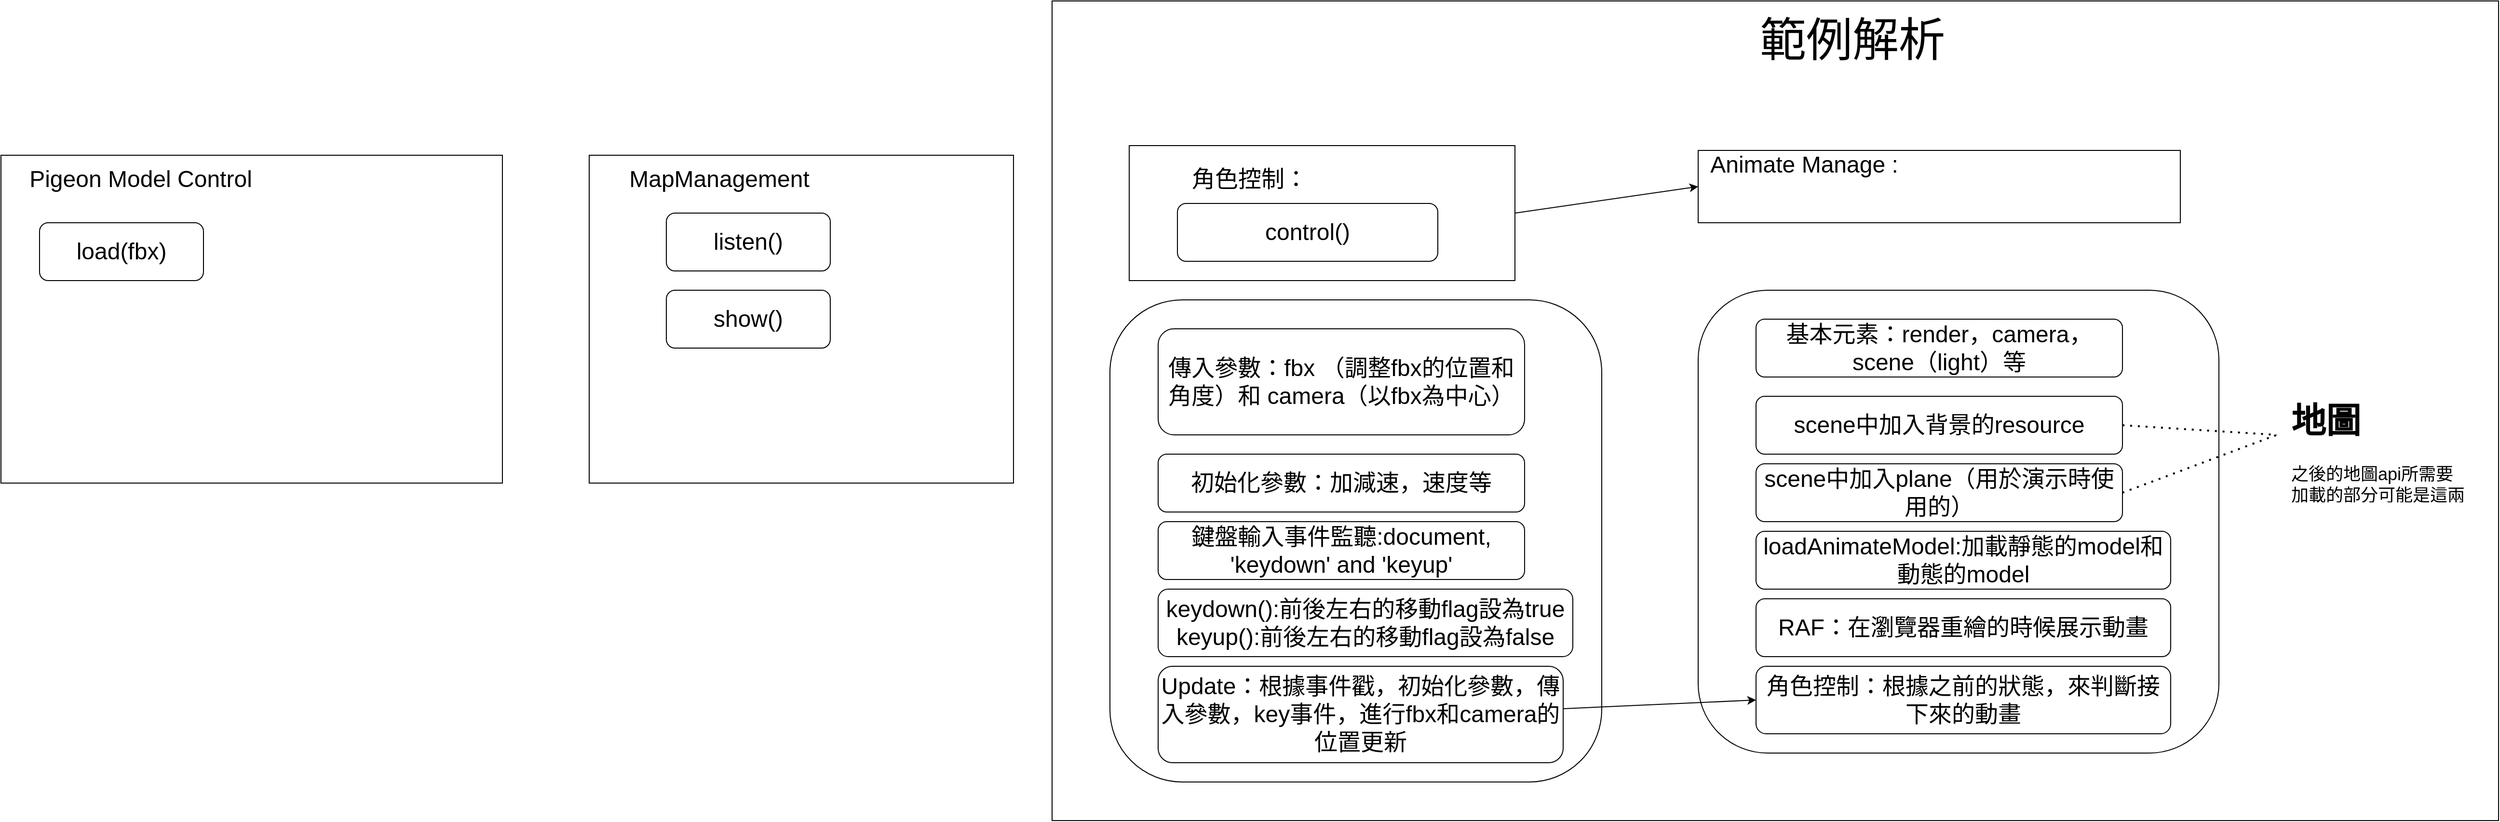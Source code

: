 <mxfile version="16.2.4" type="github">
  <diagram id="fyQrKz5auvrFIGhkpI8U" name="Page-1">
    <mxGraphModel dx="2033" dy="1726" grid="1" gridSize="10" guides="1" tooltips="1" connect="1" arrows="1" fold="1" page="1" pageScale="1" pageWidth="827" pageHeight="1169" math="0" shadow="0">
      <root>
        <mxCell id="0" />
        <mxCell id="1" parent="0" />
        <mxCell id="2-K_Tw0PUWUezouPCphK-6" value="" style="rounded=0;whiteSpace=wrap;html=1;fontSize=24;" vertex="1" parent="1">
          <mxGeometry x="950" y="-120" width="1500" height="850" as="geometry" />
        </mxCell>
        <mxCell id="6mqD8wPEJrqNIR5_obbD-1" value="" style="rounded=0;whiteSpace=wrap;html=1;" parent="1" vertex="1">
          <mxGeometry x="-140" y="40" width="520" height="340" as="geometry" />
        </mxCell>
        <mxCell id="6mqD8wPEJrqNIR5_obbD-2" value="&lt;span style=&quot;font-size: 24px&quot;&gt;Pigeon Model Control&lt;/span&gt;" style="text;html=1;strokeColor=none;fillColor=none;align=center;verticalAlign=middle;whiteSpace=wrap;rounded=0;" parent="1" vertex="1">
          <mxGeometry x="-130" y="40" width="270" height="50" as="geometry" />
        </mxCell>
        <mxCell id="6mqD8wPEJrqNIR5_obbD-3" value="" style="rounded=0;whiteSpace=wrap;html=1;fontSize=24;" parent="1" vertex="1">
          <mxGeometry x="470" y="40" width="440" height="340" as="geometry" />
        </mxCell>
        <mxCell id="6mqD8wPEJrqNIR5_obbD-4" value="&lt;font style=&quot;font-size: 24px&quot;&gt;MapManagement&lt;/font&gt;" style="text;html=1;strokeColor=none;fillColor=none;align=center;verticalAlign=middle;whiteSpace=wrap;rounded=0;" parent="1" vertex="1">
          <mxGeometry x="470" y="40" width="270" height="50" as="geometry" />
        </mxCell>
        <mxCell id="6mqD8wPEJrqNIR5_obbD-6" value="load(fbx)" style="rounded=1;whiteSpace=wrap;html=1;fontSize=24;" parent="1" vertex="1">
          <mxGeometry x="-100" y="110" width="170" height="60" as="geometry" />
        </mxCell>
        <mxCell id="6mqD8wPEJrqNIR5_obbD-7" value="listen()" style="rounded=1;whiteSpace=wrap;html=1;fontSize=24;" parent="1" vertex="1">
          <mxGeometry x="550" y="100" width="170" height="60" as="geometry" />
        </mxCell>
        <mxCell id="6mqD8wPEJrqNIR5_obbD-8" value="show()" style="rounded=1;whiteSpace=wrap;html=1;fontSize=24;" parent="1" vertex="1">
          <mxGeometry x="550" y="180" width="170" height="60" as="geometry" />
        </mxCell>
        <mxCell id="F0Qw645GiMkfHCu8SPl7-1" value="" style="rounded=1;whiteSpace=wrap;html=1;" parent="1" vertex="1">
          <mxGeometry x="1620" y="180" width="540" height="480" as="geometry" />
        </mxCell>
        <mxCell id="F0Qw645GiMkfHCu8SPl7-2" value="&lt;font style=&quot;font-size: 24px&quot;&gt;基本元素：render，camera，scene（light）等&lt;/font&gt;" style="rounded=1;whiteSpace=wrap;html=1;" parent="1" vertex="1">
          <mxGeometry x="1680" y="210" width="380" height="60" as="geometry" />
        </mxCell>
        <mxCell id="F0Qw645GiMkfHCu8SPl7-3" value="&lt;font style=&quot;font-size: 24px&quot;&gt;scene中加入背景的resource&lt;/font&gt;" style="rounded=1;whiteSpace=wrap;html=1;fontSize=18;" parent="1" vertex="1">
          <mxGeometry x="1680" y="290" width="380" height="60" as="geometry" />
        </mxCell>
        <mxCell id="F0Qw645GiMkfHCu8SPl7-4" value="&lt;font style=&quot;font-size: 24px&quot;&gt;scene中加入plane（用於演示時使用的）&lt;/font&gt;" style="rounded=1;whiteSpace=wrap;html=1;fontSize=18;" parent="1" vertex="1">
          <mxGeometry x="1680" y="360" width="380" height="60" as="geometry" />
        </mxCell>
        <mxCell id="F0Qw645GiMkfHCu8SPl7-7" value="" style="endArrow=none;dashed=1;html=1;dashPattern=1 3;strokeWidth=2;rounded=0;fontSize=18;exitX=1;exitY=0.5;exitDx=0;exitDy=0;" parent="1" source="F0Qw645GiMkfHCu8SPl7-3" edge="1">
          <mxGeometry width="50" height="50" relative="1" as="geometry">
            <mxPoint x="2180" y="420" as="sourcePoint" />
            <mxPoint x="2220" y="330" as="targetPoint" />
          </mxGeometry>
        </mxCell>
        <mxCell id="F0Qw645GiMkfHCu8SPl7-8" value="" style="endArrow=none;dashed=1;html=1;dashPattern=1 3;strokeWidth=2;rounded=0;fontSize=18;exitX=1;exitY=0.5;exitDx=0;exitDy=0;" parent="1" source="F0Qw645GiMkfHCu8SPl7-4" edge="1">
          <mxGeometry width="50" height="50" relative="1" as="geometry">
            <mxPoint x="2180" y="420" as="sourcePoint" />
            <mxPoint x="2220" y="330" as="targetPoint" />
          </mxGeometry>
        </mxCell>
        <mxCell id="F0Qw645GiMkfHCu8SPl7-9" value="&lt;h1&gt;地圖&lt;/h1&gt;&lt;div&gt;之後的地圖api所需要加載的部分可能是這兩個中的一個&lt;/div&gt;" style="text;html=1;strokeColor=none;fillColor=none;spacing=5;spacingTop=-20;whiteSpace=wrap;overflow=hidden;rounded=0;fontSize=18;" parent="1" vertex="1">
          <mxGeometry x="2230" y="280" width="190" height="120" as="geometry" />
        </mxCell>
        <mxCell id="F0Qw645GiMkfHCu8SPl7-10" value="&lt;font style=&quot;font-size: 24px&quot;&gt;loadAnimateModel:加載靜態的model和動態的model&lt;/font&gt;" style="rounded=1;whiteSpace=wrap;html=1;fontSize=18;" parent="1" vertex="1">
          <mxGeometry x="1680" y="430" width="430" height="60" as="geometry" />
        </mxCell>
        <mxCell id="F0Qw645GiMkfHCu8SPl7-11" value="&lt;font style=&quot;font-size: 24px&quot;&gt;RAF：在瀏覽器重繪的時候展示動畫&lt;/font&gt;" style="rounded=1;whiteSpace=wrap;html=1;fontSize=18;" parent="1" vertex="1">
          <mxGeometry x="1680" y="500" width="430" height="60" as="geometry" />
        </mxCell>
        <mxCell id="F0Qw645GiMkfHCu8SPl7-12" value="&lt;font style=&quot;font-size: 24px&quot;&gt;角色控制：根據之前的狀態，來判斷接下來的動畫&lt;/font&gt;" style="rounded=1;whiteSpace=wrap;html=1;fontSize=18;" parent="1" vertex="1">
          <mxGeometry x="1680" y="570" width="430" height="70" as="geometry" />
        </mxCell>
        <mxCell id="F0Qw645GiMkfHCu8SPl7-14" value="" style="rounded=0;whiteSpace=wrap;html=1;fontSize=18;" parent="1" vertex="1">
          <mxGeometry x="1030" y="30" width="400" height="140" as="geometry" />
        </mxCell>
        <mxCell id="F0Qw645GiMkfHCu8SPl7-15" value="&lt;font style=&quot;font-size: 24px&quot;&gt;角色控制：&lt;/font&gt;" style="text;html=1;strokeColor=none;fillColor=none;align=center;verticalAlign=middle;whiteSpace=wrap;rounded=0;fontSize=18;" parent="1" vertex="1">
          <mxGeometry x="1050" y="50" width="210" height="30" as="geometry" />
        </mxCell>
        <mxCell id="F0Qw645GiMkfHCu8SPl7-16" value="&lt;font style=&quot;font-size: 24px&quot;&gt;control()&lt;/font&gt;" style="rounded=1;whiteSpace=wrap;html=1;fontSize=18;" parent="1" vertex="1">
          <mxGeometry x="1080" y="90" width="270" height="60" as="geometry" />
        </mxCell>
        <mxCell id="F0Qw645GiMkfHCu8SPl7-17" value="" style="rounded=0;whiteSpace=wrap;html=1;fontSize=18;" parent="1" vertex="1">
          <mxGeometry x="1620" y="35" width="500" height="75" as="geometry" />
        </mxCell>
        <mxCell id="F0Qw645GiMkfHCu8SPl7-18" value="&lt;font style=&quot;font-size: 24px&quot;&gt;Animate Manage :&lt;/font&gt;" style="text;html=1;strokeColor=none;fillColor=none;align=center;verticalAlign=middle;whiteSpace=wrap;rounded=0;fontSize=18;" parent="1" vertex="1">
          <mxGeometry x="1620" y="35" width="220" height="30" as="geometry" />
        </mxCell>
        <mxCell id="F0Qw645GiMkfHCu8SPl7-19" value="" style="endArrow=classic;html=1;rounded=0;fontSize=24;exitX=1;exitY=0.5;exitDx=0;exitDy=0;entryX=0;entryY=0.5;entryDx=0;entryDy=0;" parent="1" source="F0Qw645GiMkfHCu8SPl7-14" target="F0Qw645GiMkfHCu8SPl7-17" edge="1">
          <mxGeometry width="50" height="50" relative="1" as="geometry">
            <mxPoint x="1790" y="310" as="sourcePoint" />
            <mxPoint x="1840" y="260" as="targetPoint" />
          </mxGeometry>
        </mxCell>
        <mxCell id="F0Qw645GiMkfHCu8SPl7-20" value="" style="rounded=1;whiteSpace=wrap;html=1;fontSize=24;" parent="1" vertex="1">
          <mxGeometry x="1010" y="190" width="510" height="500" as="geometry" />
        </mxCell>
        <mxCell id="F0Qw645GiMkfHCu8SPl7-21" value="初始化參數：加減速，速度等" style="rounded=1;whiteSpace=wrap;html=1;fontSize=24;" parent="1" vertex="1">
          <mxGeometry x="1060" y="350" width="380" height="60" as="geometry" />
        </mxCell>
        <mxCell id="F0Qw645GiMkfHCu8SPl7-22" value="鍵盤輸入事件監聽:document, &#39;keydown&#39; and &#39;keyup&#39;" style="rounded=1;whiteSpace=wrap;html=1;fontSize=24;" parent="1" vertex="1">
          <mxGeometry x="1060" y="420" width="380" height="60" as="geometry" />
        </mxCell>
        <mxCell id="F0Qw645GiMkfHCu8SPl7-24" value="keydown():前後左右的移動flag設為true&lt;br&gt;keyup():前後左右的移動flag設為false" style="rounded=1;whiteSpace=wrap;html=1;fontSize=24;" parent="1" vertex="1">
          <mxGeometry x="1060" y="490" width="430" height="70" as="geometry" />
        </mxCell>
        <mxCell id="2-K_Tw0PUWUezouPCphK-1" value="&lt;font style=&quot;font-size: 24px&quot;&gt;傳入參數：fbx （調整fbx的位置和角度）和 camera（以fbx為中心）&lt;/font&gt;" style="rounded=1;whiteSpace=wrap;html=1;" vertex="1" parent="1">
          <mxGeometry x="1060" y="220" width="380" height="110" as="geometry" />
        </mxCell>
        <mxCell id="2-K_Tw0PUWUezouPCphK-2" value="Update：根據事件戳，初始化參數，傳入參數，key事件，進行fbx和camera的位置更新" style="rounded=1;whiteSpace=wrap;html=1;fontSize=24;" vertex="1" parent="1">
          <mxGeometry x="1060" y="570" width="420" height="100" as="geometry" />
        </mxCell>
        <mxCell id="2-K_Tw0PUWUezouPCphK-3" value="" style="endArrow=classic;html=1;rounded=0;fontSize=24;exitX=1.001;exitY=0.44;exitDx=0;exitDy=0;exitPerimeter=0;entryX=0;entryY=0.5;entryDx=0;entryDy=0;" edge="1" parent="1" source="2-K_Tw0PUWUezouPCphK-2" target="F0Qw645GiMkfHCu8SPl7-12">
          <mxGeometry width="50" height="50" relative="1" as="geometry">
            <mxPoint x="1480" y="470" as="sourcePoint" />
            <mxPoint x="1530" y="420" as="targetPoint" />
          </mxGeometry>
        </mxCell>
        <mxCell id="2-K_Tw0PUWUezouPCphK-7" value="&lt;font style=&quot;font-size: 48px&quot;&gt;範例解析&lt;/font&gt;" style="text;html=1;strokeColor=none;fillColor=none;align=center;verticalAlign=middle;whiteSpace=wrap;rounded=0;fontSize=24;" vertex="1" parent="1">
          <mxGeometry x="1480" y="-110" width="600" height="60" as="geometry" />
        </mxCell>
      </root>
    </mxGraphModel>
  </diagram>
</mxfile>
